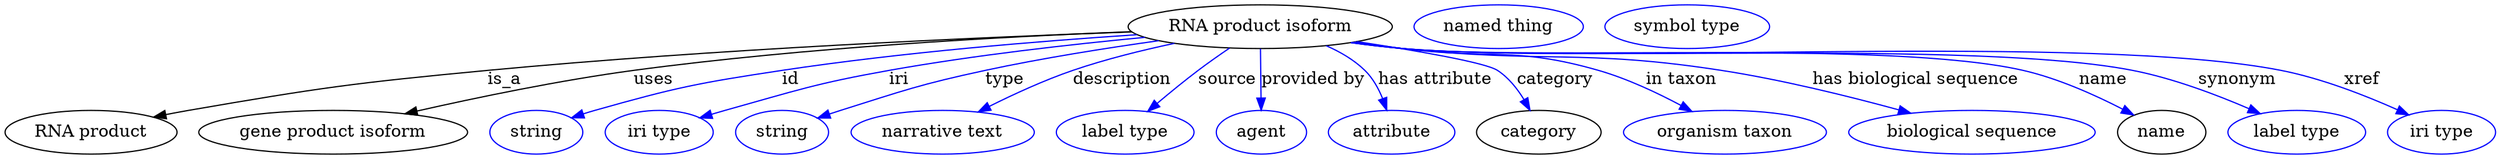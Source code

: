 digraph {
	graph [bb="0,0,1683.9,123"];
	node [label="\N"];
	"RNA product isoform"	 [height=0.5,
		label="RNA product isoform",
		pos="847.49,105",
		width=2.4734];
	"RNA product"	 [height=0.5,
		pos="58.495,18",
		width=1.6249];
	"RNA product isoform" -> "RNA product"	 [label=is_a,
		lp="345.49,61.5",
		pos="e,101.87,30.183 760.14,101.2 657.88,96.204 483.52,86.018 334.49,69 241.5,58.38 218.08,55.334 126.49,36 121.74,34.997 116.82,33.87 \
111.91,32.684"];
	"gene product isoform"	 [height=0.5,
		pos="222.49,18",
		width=2.4192];
	"RNA product isoform" -> "gene product isoform"	 [label=uses,
		lp="440.49,61.5",
		pos="e,272.83,32.813 759.93,101.48 674.81,97.121 542.12,87.827 428.49,69 378.8,60.766 323.42,46.779 282.61,35.534"];
	id	 [color=blue,
		height=0.5,
		label=string,
		pos="358.49,18",
		width=0.84854];
	"RNA product isoform" -> id	 [color=blue,
		label=id,
		lp="533.99,61.5",
		pos="e,382.33,29.542 763.75,98.689 699.14,93.063 607.72,83.457 528.49,69 469.85,58.299 454.78,55.639 398.49,36 396.25,35.217 393.96,34.357 \
391.66,33.451",
		style=solid];
	iri	 [color=blue,
		height=0.5,
		label="iri type",
		pos="443.49,18",
		width=1.011];
	"RNA product isoform" -> iri	 [color=blue,
		label=iri,
		lp="609.99,61.5",
		pos="e,471.42,29.676 769.55,96.183 721.41,90.075 658.53,80.901 603.49,69 551.52,57.761 538.8,53.229 488.49,36 485.97,35.135 483.38,34.208 \
480.78,33.248",
		style=solid];
	type	 [color=blue,
		height=0.5,
		label=string,
		pos="528.49,18",
		width=0.84854];
	"RNA product isoform" -> type	 [color=blue,
		label=type,
		lp="678.49,61.5",
		pos="e,552.21,29.532 779.55,93.275 721.92,82.152 637.67,63.094 567.49,36 565.62,35.275 563.7,34.502 561.78,33.701",
		style=solid];
	description	 [color=blue,
		height=0.5,
		label="narrative text",
		pos="634.49,18",
		width=1.6068];
	"RNA product isoform" -> description	 [color=blue,
		label=description,
		lp="759.99,61.5",
		pos="e,661.24,34.191 792.66,90.705 772.49,84.815 749.66,77.395 729.49,69 709.19,60.547 687.5,49.108 669.99,39.205",
		style=solid];
	source	 [color=blue,
		height=0.5,
		label="label type",
		pos="755.49,18",
		width=1.2638];
	"RNA product isoform" -> source	 [color=blue,
		label=source,
		lp="826.49,61.5",
		pos="e,773.07,35.092 827.98,87.134 821.73,81.372 814.8,74.941 808.49,69 799.29,60.329 789.28,50.738 780.47,42.234",
		style=solid];
	"provided by"	 [color=blue,
		height=0.5,
		label=agent,
		pos="848.49,18",
		width=0.83048];
	"RNA product isoform" -> "provided by"	 [color=blue,
		label="provided by",
		lp="881.49,61.5",
		pos="e,848.29,36.003 847.7,86.974 847.84,75.192 848.02,59.561 848.17,46.158",
		style=solid];
	"has attribute"	 [color=blue,
		height=0.5,
		label=attribute,
		pos="936.49,18",
		width=1.1193];
	"RNA product isoform" -> "has attribute"	 [color=blue,
		label="has attribute",
		lp="958.99,61.5",
		pos="e,931.91,36.19 888.13,88.771 897.67,83.538 907.17,76.978 914.49,69 920.52,62.434 925.06,53.961 928.41,45.815",
		style=solid];
	category	 [height=0.5,
		pos="1035.5,18",
		width=1.1374];
	"RNA product isoform" -> category	 [color=blue,
		label=category,
		lp="1036,61.5",
		pos="e,1026.2,35.657 915.25,93.181 947.85,86.595 982.78,77.935 996.49,69 1006.1,62.728 1014.3,53.241 1020.7,44.143",
		style=solid];
	"in taxon"	 [color=blue,
		height=0.5,
		label="organism taxon",
		pos="1160.5,18",
		width=1.8234];
	"RNA product isoform" -> "in taxon"	 [color=blue,
		label="in taxon",
		lp="1120,61.5",
		pos="e,1134.4,34.799 912.81,92.719 923.72,90.75 934.92,88.778 945.49,87 997.81,78.207 1013.1,85.573 1063.5,69 1085,61.914 1107.6,50.367 \
1125.5,40.051",
		style=solid];
	"has biological sequence"	 [color=blue,
		height=0.5,
		label="biological sequence",
		pos="1324.5,18",
		width=2.2387];
	"RNA product isoform" -> "has biological sequence"	 [color=blue,
		label="has biological sequence",
		lp="1276.5,61.5",
		pos="e,1280.4,33.157 911.41,92.382 922.73,90.397 934.44,88.507 945.49,87 1034.4,74.886 1058.3,85.426 1146.5,69 1189,61.09 1235.9,47.433 \
1270.9,36.242",
		style=solid];
	name	 [height=0.5,
		pos="1453.5,18",
		width=0.84854];
	"RNA product isoform" -> name	 [color=blue,
		label=name,
		lp="1402,61.5",
		pos="e,1432.1,31.233 910.3,92.151 921.96,90.14 934.07,88.301 945.49,87 1033.9,76.939 1259.1,90.416 1345.5,69 1373.2,62.131 1402.3,47.907 \
1423.3,36.221",
		style=solid];
	synonym	 [color=blue,
		height=0.5,
		label="label type",
		pos="1547.5,18",
		width=1.2638];
	"RNA product isoform" -> synonym	 [color=blue,
		label=synonym,
		lp="1494,61.5",
		pos="e,1519.9,32.448 910.03,92.129 921.77,90.107 933.97,88.269 945.49,87 1050.7,75.409 1318,91.19 1421.5,69 1452.7,62.318 1486,48.49 \
1510.6,36.916",
		style=solid];
	xref	 [color=blue,
		height=0.5,
		label="iri type",
		pos="1647.5,18",
		width=1.011];
	"RNA product isoform" -> xref	 [color=blue,
		label=xref,
		lp="1580.5,61.5",
		pos="e,1622.7,31.318 909.76,92.111 921.58,90.077 933.88,88.24 945.49,87 1073.3,73.354 1397.8,95.872 1523.5,69 1555.2,62.21 1589.2,47.679 \
1613.5,35.858",
		style=solid];
	"named thing_category"	 [color=blue,
		height=0.5,
		label="named thing",
		pos="1009.5,105",
		width=1.5346];
	"macromolecular machine_name"	 [color=blue,
		height=0.5,
		label="symbol type",
		pos="1137.5,105",
		width=1.5165];
}
